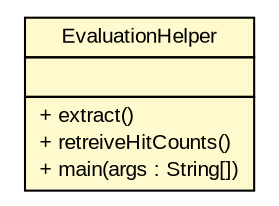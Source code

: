 #!/usr/local/bin/dot
#
# Class diagram 
# Generated by UMLGraph version 5.2 (http://www.umlgraph.org/)
#

digraph G {
	edge [fontname="arial",fontsize=10,labelfontname="arial",labelfontsize=10];
	node [fontname="arial",fontsize=10,shape=plaintext];
	nodesep=0.25;
	ranksep=0.5;
	// tud.iir.classification.entity.EvaluationHelper
	c12654 [label=<<table title="tud.iir.classification.entity.EvaluationHelper" border="0" cellborder="1" cellspacing="0" cellpadding="2" port="p" bgcolor="lemonChiffon" href="./EvaluationHelper.html">
		<tr><td><table border="0" cellspacing="0" cellpadding="1">
<tr><td align="center" balign="center"> EvaluationHelper </td></tr>
		</table></td></tr>
		<tr><td><table border="0" cellspacing="0" cellpadding="1">
<tr><td align="left" balign="left">  </td></tr>
		</table></td></tr>
		<tr><td><table border="0" cellspacing="0" cellpadding="1">
<tr><td align="left" balign="left"> + extract() </td></tr>
<tr><td align="left" balign="left"> + retreiveHitCounts() </td></tr>
<tr><td align="left" balign="left"> + main(args : String[]) </td></tr>
		</table></td></tr>
		</table>>, fontname="arial", fontcolor="black", fontsize=10.0];
}

